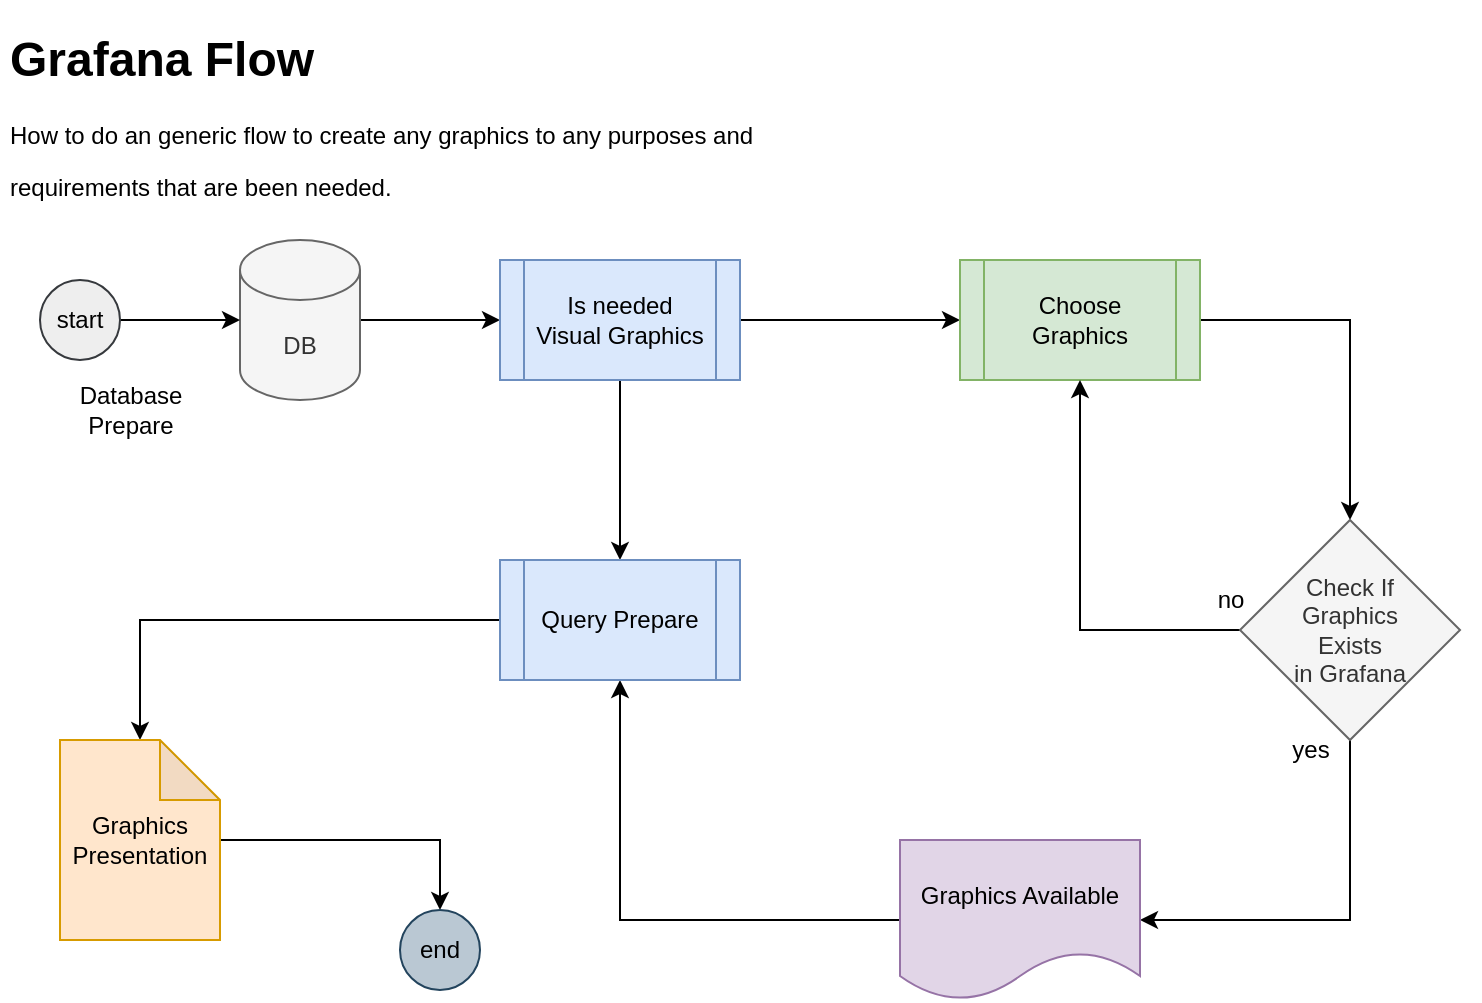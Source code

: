 <mxfile version="18.1.3"><diagram id="2D6VolxzOddeC4EZN4Fi" name="Page-1"><mxGraphModel dx="2062" dy="791" grid="1" gridSize="10" guides="1" tooltips="1" connect="1" arrows="1" fold="1" page="1" pageScale="1" pageWidth="827" pageHeight="1169" math="0" shadow="0"><root><mxCell id="0"/><mxCell id="1" parent="0"/><mxCell id="IbGQq0BRqCQMxqNn9U0C-21" style="edgeStyle=orthogonalEdgeStyle;rounded=0;orthogonalLoop=1;jettySize=auto;html=1;entryX=0;entryY=0.5;entryDx=0;entryDy=0;" edge="1" parent="1" source="IbGQq0BRqCQMxqNn9U0C-1" target="IbGQq0BRqCQMxqNn9U0C-3"><mxGeometry relative="1" as="geometry"/></mxCell><mxCell id="IbGQq0BRqCQMxqNn9U0C-1" value="DB" style="shape=cylinder3;whiteSpace=wrap;html=1;boundedLbl=1;backgroundOutline=1;size=15;fillColor=#f5f5f5;fontColor=#333333;strokeColor=#666666;" vertex="1" parent="1"><mxGeometry x="170" y="210" width="60" height="80" as="geometry"/></mxCell><mxCell id="IbGQq0BRqCQMxqNn9U0C-2" value="&lt;div&gt;Database&lt;/div&gt;&lt;div&gt;Prepare&lt;/div&gt;" style="text;html=1;align=center;verticalAlign=middle;resizable=0;points=[];autosize=1;strokeColor=none;fillColor=none;" vertex="1" parent="1"><mxGeometry x="80" y="280" width="70" height="30" as="geometry"/></mxCell><mxCell id="IbGQq0BRqCQMxqNn9U0C-22" style="edgeStyle=orthogonalEdgeStyle;rounded=0;orthogonalLoop=1;jettySize=auto;html=1;" edge="1" parent="1" source="IbGQq0BRqCQMxqNn9U0C-3" target="IbGQq0BRqCQMxqNn9U0C-4"><mxGeometry relative="1" as="geometry"/></mxCell><mxCell id="IbGQq0BRqCQMxqNn9U0C-27" style="edgeStyle=orthogonalEdgeStyle;rounded=0;orthogonalLoop=1;jettySize=auto;html=1;" edge="1" parent="1" source="IbGQq0BRqCQMxqNn9U0C-3" target="IbGQq0BRqCQMxqNn9U0C-8"><mxGeometry relative="1" as="geometry"/></mxCell><mxCell id="IbGQq0BRqCQMxqNn9U0C-3" value="&lt;div&gt;Is needed&lt;/div&gt;&lt;div&gt;Visual Graphics&lt;/div&gt;" style="shape=process;whiteSpace=wrap;html=1;backgroundOutline=1;fillColor=#dae8fc;strokeColor=#6c8ebf;" vertex="1" parent="1"><mxGeometry x="300" y="220" width="120" height="60" as="geometry"/></mxCell><mxCell id="IbGQq0BRqCQMxqNn9U0C-25" style="edgeStyle=orthogonalEdgeStyle;rounded=0;orthogonalLoop=1;jettySize=auto;html=1;exitX=1;exitY=0.5;exitDx=0;exitDy=0;" edge="1" parent="1" source="IbGQq0BRqCQMxqNn9U0C-4" target="IbGQq0BRqCQMxqNn9U0C-5"><mxGeometry relative="1" as="geometry"><mxPoint x="725" y="345" as="targetPoint"/></mxGeometry></mxCell><mxCell id="IbGQq0BRqCQMxqNn9U0C-4" value="&lt;div&gt;Choose&lt;/div&gt;&lt;div&gt;Graphics&lt;br&gt;&lt;/div&gt;" style="shape=process;whiteSpace=wrap;html=1;backgroundOutline=1;fillColor=#d5e8d4;strokeColor=#82b366;" vertex="1" parent="1"><mxGeometry x="530" y="220" width="120" height="60" as="geometry"/></mxCell><mxCell id="IbGQq0BRqCQMxqNn9U0C-26" style="edgeStyle=orthogonalEdgeStyle;rounded=0;orthogonalLoop=1;jettySize=auto;html=1;" edge="1" parent="1" source="IbGQq0BRqCQMxqNn9U0C-5" target="IbGQq0BRqCQMxqNn9U0C-4"><mxGeometry relative="1" as="geometry"><mxPoint x="670" y="400" as="sourcePoint"/></mxGeometry></mxCell><mxCell id="IbGQq0BRqCQMxqNn9U0C-28" style="edgeStyle=orthogonalEdgeStyle;rounded=0;orthogonalLoop=1;jettySize=auto;html=1;entryX=1;entryY=0.5;entryDx=0;entryDy=0;exitX=0.5;exitY=1;exitDx=0;exitDy=0;" edge="1" parent="1" source="IbGQq0BRqCQMxqNn9U0C-5" target="IbGQq0BRqCQMxqNn9U0C-7"><mxGeometry relative="1" as="geometry"><mxPoint x="725" y="455" as="sourcePoint"/></mxGeometry></mxCell><mxCell id="IbGQq0BRqCQMxqNn9U0C-5" value="&lt;div&gt;Check If&lt;/div&gt;&lt;div&gt;Graphics&lt;/div&gt;&lt;div&gt;Exists &lt;br&gt;&lt;/div&gt;&lt;div&gt;in Grafana&lt;br&gt;&lt;/div&gt;" style="rhombus;whiteSpace=wrap;html=1;fillColor=#f5f5f5;fontColor=#333333;strokeColor=#666666;" vertex="1" parent="1"><mxGeometry x="670" y="350" width="110" height="110" as="geometry"/></mxCell><mxCell id="IbGQq0BRqCQMxqNn9U0C-29" style="edgeStyle=orthogonalEdgeStyle;rounded=0;orthogonalLoop=1;jettySize=auto;html=1;" edge="1" parent="1" source="IbGQq0BRqCQMxqNn9U0C-7" target="IbGQq0BRqCQMxqNn9U0C-8"><mxGeometry relative="1" as="geometry"/></mxCell><mxCell id="IbGQq0BRqCQMxqNn9U0C-7" value="Graphics Available" style="shape=document;whiteSpace=wrap;html=1;boundedLbl=1;rotation=0;fillColor=#e1d5e7;strokeColor=#9673a6;" vertex="1" parent="1"><mxGeometry x="500" y="510" width="120" height="80" as="geometry"/></mxCell><mxCell id="IbGQq0BRqCQMxqNn9U0C-30" style="edgeStyle=orthogonalEdgeStyle;rounded=0;orthogonalLoop=1;jettySize=auto;html=1;" edge="1" parent="1" source="IbGQq0BRqCQMxqNn9U0C-8" target="IbGQq0BRqCQMxqNn9U0C-18"><mxGeometry relative="1" as="geometry"/></mxCell><mxCell id="IbGQq0BRqCQMxqNn9U0C-8" value="Query Prepare" style="shape=process;whiteSpace=wrap;html=1;backgroundOutline=1;fillColor=#dae8fc;strokeColor=#6c8ebf;" vertex="1" parent="1"><mxGeometry x="300" y="370" width="120" height="60" as="geometry"/></mxCell><mxCell id="IbGQq0BRqCQMxqNn9U0C-37" style="edgeStyle=orthogonalEdgeStyle;rounded=0;orthogonalLoop=1;jettySize=auto;html=1;entryX=0.5;entryY=0;entryDx=0;entryDy=0;" edge="1" parent="1" source="IbGQq0BRqCQMxqNn9U0C-18" target="IbGQq0BRqCQMxqNn9U0C-36"><mxGeometry relative="1" as="geometry"/></mxCell><mxCell id="IbGQq0BRqCQMxqNn9U0C-18" value="&lt;div&gt;Graphics&lt;/div&gt;&lt;div&gt;Presentation&lt;br&gt;&lt;/div&gt;" style="shape=note;whiteSpace=wrap;html=1;backgroundOutline=1;darkOpacity=0.05;fillColor=#ffe6cc;strokeColor=#d79b00;" vertex="1" parent="1"><mxGeometry x="80" y="460" width="80" height="100" as="geometry"/></mxCell><mxCell id="IbGQq0BRqCQMxqNn9U0C-20" style="edgeStyle=orthogonalEdgeStyle;rounded=0;orthogonalLoop=1;jettySize=auto;html=1;entryX=0;entryY=0.5;entryDx=0;entryDy=0;entryPerimeter=0;" edge="1" parent="1" source="IbGQq0BRqCQMxqNn9U0C-19" target="IbGQq0BRqCQMxqNn9U0C-1"><mxGeometry relative="1" as="geometry"/></mxCell><mxCell id="IbGQq0BRqCQMxqNn9U0C-19" value="start" style="ellipse;whiteSpace=wrap;html=1;aspect=fixed;fillColor=#eeeeee;strokeColor=#36393d;" vertex="1" parent="1"><mxGeometry x="70" y="230" width="40" height="40" as="geometry"/></mxCell><mxCell id="IbGQq0BRqCQMxqNn9U0C-31" value="yes" style="text;html=1;align=center;verticalAlign=middle;resizable=0;points=[];autosize=1;strokeColor=none;fillColor=none;" vertex="1" parent="1"><mxGeometry x="690" y="455" width="30" height="20" as="geometry"/></mxCell><mxCell id="IbGQq0BRqCQMxqNn9U0C-32" value="no" style="text;html=1;align=center;verticalAlign=middle;resizable=0;points=[];autosize=1;strokeColor=none;fillColor=none;" vertex="1" parent="1"><mxGeometry x="650" y="380" width="30" height="20" as="geometry"/></mxCell><mxCell id="IbGQq0BRqCQMxqNn9U0C-33" value="&lt;h1&gt;Grafana Flow&lt;br&gt;&lt;/h1&gt;&lt;p&gt;How to do an generic flow to create any graphics to any purposes and &lt;br&gt;&lt;/p&gt;&lt;p&gt;requirements that are been needed.&lt;/p&gt;" style="text;html=1;strokeColor=none;fillColor=none;spacing=5;spacingTop=-20;whiteSpace=wrap;overflow=hidden;rounded=0;" vertex="1" parent="1"><mxGeometry x="50" y="100" width="740" height="120" as="geometry"/></mxCell><mxCell id="IbGQq0BRqCQMxqNn9U0C-36" value="end" style="ellipse;whiteSpace=wrap;html=1;aspect=fixed;fillColor=#bac8d3;strokeColor=#23445d;" vertex="1" parent="1"><mxGeometry x="250" y="545" width="40" height="40" as="geometry"/></mxCell></root></mxGraphModel></diagram></mxfile>